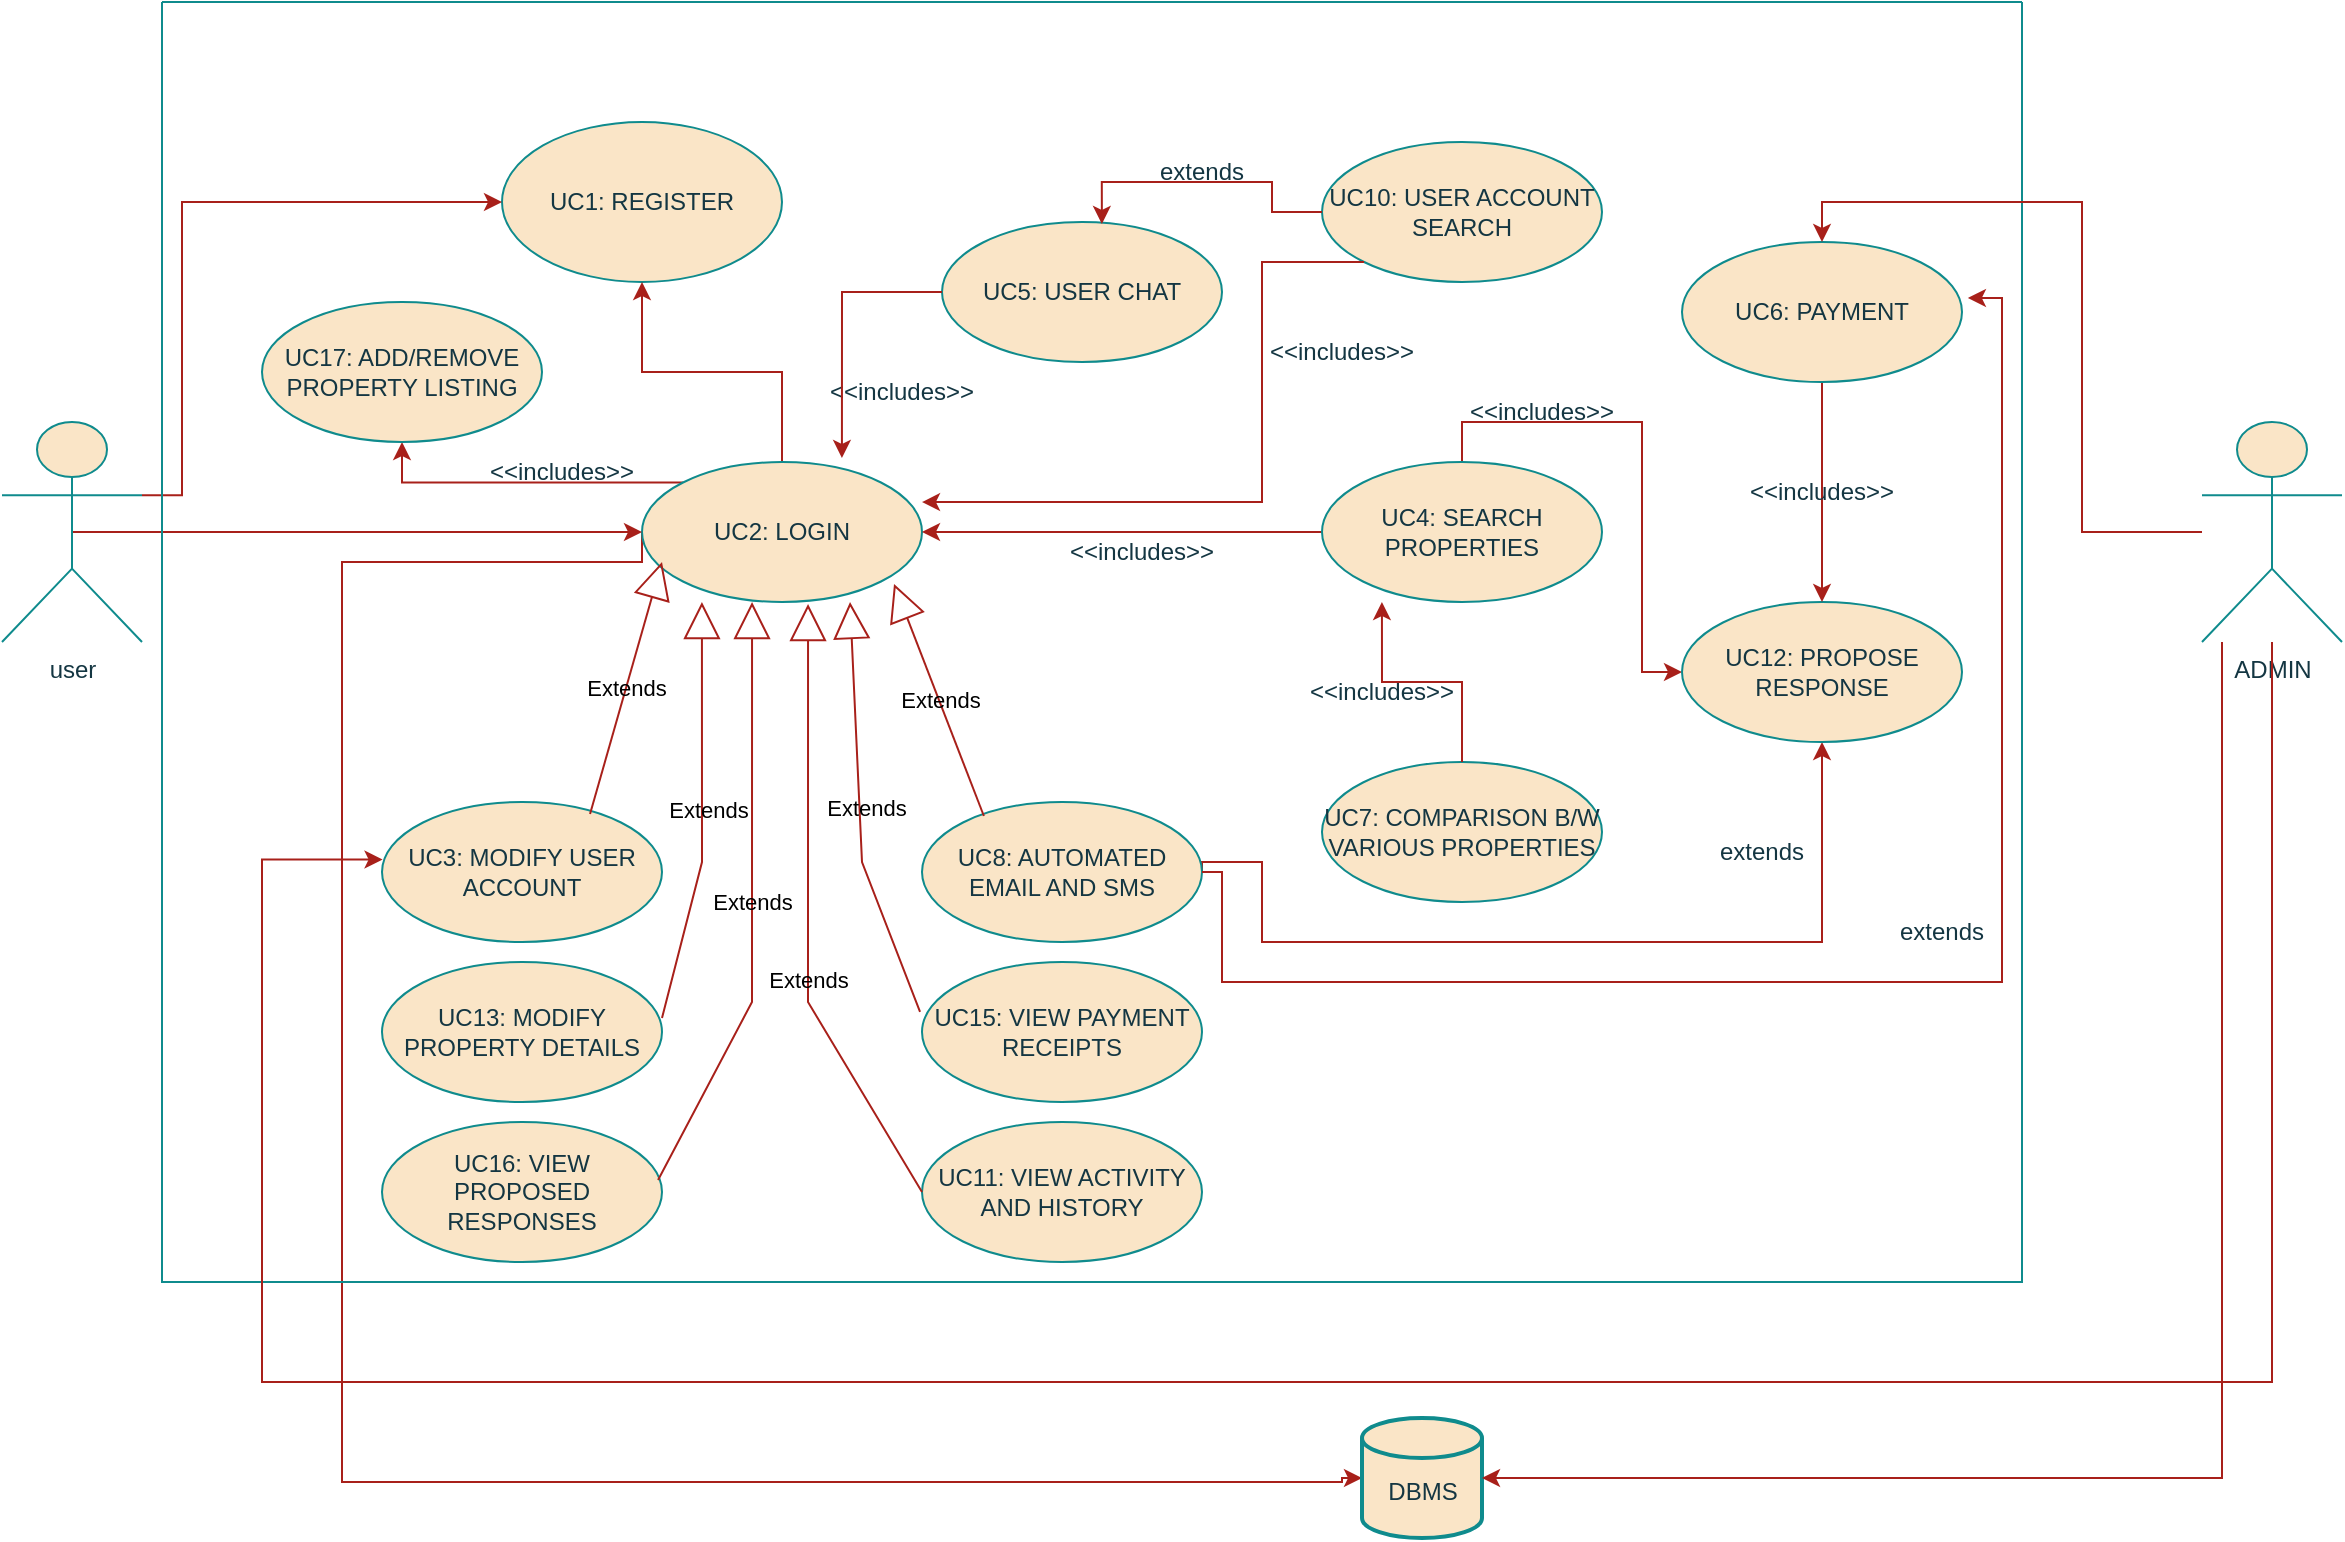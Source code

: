 <mxfile version="23.0.1" type="github">
  <diagram name="Page-1" id="efvS9fA6Rw_fWhfUcUac">
    <mxGraphModel dx="1050" dy="605" grid="1" gridSize="10" guides="1" tooltips="1" connect="1" arrows="1" fold="1" page="1" pageScale="1" pageWidth="1400" pageHeight="850" background="#FFFFFF" math="0" shadow="0">
      <root>
        <mxCell id="0" />
        <mxCell id="1" parent="0" />
        <mxCell id="702DxE4d49M8s_BqWGsq-1" value="UC1: REGISTER" style="ellipse;whiteSpace=wrap;html=1;labelBackgroundColor=none;fillColor=#FAE5C7;strokeColor=#0F8B8D;fontColor=#143642;" parent="1" vertex="1">
          <mxGeometry x="260" y="70" width="140" height="80" as="geometry" />
        </mxCell>
        <mxCell id="702DxE4d49M8s_BqWGsq-31" style="edgeStyle=orthogonalEdgeStyle;rounded=0;orthogonalLoop=1;jettySize=auto;html=1;exitX=0.5;exitY=0;exitDx=0;exitDy=0;entryX=0.5;entryY=1;entryDx=0;entryDy=0;labelBackgroundColor=none;strokeColor=#A8201A;fontColor=default;" parent="1" source="702DxE4d49M8s_BqWGsq-2" target="702DxE4d49M8s_BqWGsq-1" edge="1">
          <mxGeometry relative="1" as="geometry" />
        </mxCell>
        <mxCell id="702DxE4d49M8s_BqWGsq-84" style="edgeStyle=orthogonalEdgeStyle;rounded=0;orthogonalLoop=1;jettySize=auto;html=1;exitX=0;exitY=0;exitDx=0;exitDy=0;labelBackgroundColor=none;strokeColor=#A8201A;fontColor=default;" parent="1" source="702DxE4d49M8s_BqWGsq-2" target="702DxE4d49M8s_BqWGsq-83" edge="1">
          <mxGeometry relative="1" as="geometry" />
        </mxCell>
        <mxCell id="702DxE4d49M8s_BqWGsq-87" style="edgeStyle=orthogonalEdgeStyle;rounded=0;orthogonalLoop=1;jettySize=auto;html=1;exitX=0;exitY=0.5;exitDx=0;exitDy=0;entryX=0;entryY=0.5;entryDx=0;entryDy=0;entryPerimeter=0;labelBackgroundColor=none;strokeColor=#A8201A;fontColor=default;" parent="1" source="702DxE4d49M8s_BqWGsq-2" target="702DxE4d49M8s_BqWGsq-88" edge="1">
          <mxGeometry relative="1" as="geometry">
            <mxPoint x="690" y="720" as="targetPoint" />
            <Array as="points">
              <mxPoint x="330" y="290" />
              <mxPoint x="180" y="290" />
              <mxPoint x="180" y="750" />
              <mxPoint x="680" y="750" />
              <mxPoint x="680" y="748" />
            </Array>
          </mxGeometry>
        </mxCell>
        <mxCell id="702DxE4d49M8s_BqWGsq-2" value="UC2: LOGIN" style="ellipse;whiteSpace=wrap;html=1;labelBackgroundColor=none;fillColor=#FAE5C7;strokeColor=#0F8B8D;fontColor=#143642;" parent="1" vertex="1">
          <mxGeometry x="330" y="240" width="140" height="70" as="geometry" />
        </mxCell>
        <mxCell id="702DxE4d49M8s_BqWGsq-3" value="UC3: MODIFY USER ACCOUNT" style="ellipse;whiteSpace=wrap;html=1;labelBackgroundColor=none;fillColor=#FAE5C7;strokeColor=#0F8B8D;fontColor=#143642;" parent="1" vertex="1">
          <mxGeometry x="200" y="410" width="140" height="70" as="geometry" />
        </mxCell>
        <mxCell id="702DxE4d49M8s_BqWGsq-77" style="edgeStyle=orthogonalEdgeStyle;rounded=0;orthogonalLoop=1;jettySize=auto;html=1;entryX=0.5;entryY=1;entryDx=0;entryDy=0;exitX=1;exitY=0.5;exitDx=0;exitDy=0;labelBackgroundColor=none;strokeColor=#A8201A;fontColor=default;" parent="1" source="702DxE4d49M8s_BqWGsq-4" target="702DxE4d49M8s_BqWGsq-66" edge="1">
          <mxGeometry relative="1" as="geometry">
            <mxPoint x="640" y="440" as="sourcePoint" />
            <Array as="points">
              <mxPoint x="610" y="440" />
              <mxPoint x="640" y="440" />
              <mxPoint x="640" y="480" />
              <mxPoint x="920" y="480" />
            </Array>
          </mxGeometry>
        </mxCell>
        <mxCell id="702DxE4d49M8s_BqWGsq-4" value="UC8:  AUTOMATED EMAIL AND SMS " style="ellipse;whiteSpace=wrap;html=1;labelBackgroundColor=none;fillColor=#FAE5C7;strokeColor=#0F8B8D;fontColor=#143642;" parent="1" vertex="1">
          <mxGeometry x="470" y="410" width="140" height="70" as="geometry" />
        </mxCell>
        <mxCell id="702DxE4d49M8s_BqWGsq-5" value="UC11: VIEW ACTIVITY AND HISTORY" style="ellipse;whiteSpace=wrap;html=1;labelBackgroundColor=none;fillColor=#FAE5C7;strokeColor=#0F8B8D;fontColor=#143642;" parent="1" vertex="1">
          <mxGeometry x="470" y="570" width="140" height="70" as="geometry" />
        </mxCell>
        <mxCell id="702DxE4d49M8s_BqWGsq-6" value="UC13: MODIFY PROPERTY DETAILS" style="ellipse;whiteSpace=wrap;html=1;labelBackgroundColor=none;fillColor=#FAE5C7;strokeColor=#0F8B8D;fontColor=#143642;" parent="1" vertex="1">
          <mxGeometry x="200" y="490" width="140" height="70" as="geometry" />
        </mxCell>
        <mxCell id="702DxE4d49M8s_BqWGsq-7" value="UC15: VIEW PAYMENT RECEIPTS " style="ellipse;whiteSpace=wrap;html=1;labelBackgroundColor=none;fillColor=#FAE5C7;strokeColor=#0F8B8D;fontColor=#143642;" parent="1" vertex="1">
          <mxGeometry x="470" y="490" width="140" height="70" as="geometry" />
        </mxCell>
        <mxCell id="702DxE4d49M8s_BqWGsq-8" value="UC16: VIEW PROPOSED RESPONSES" style="ellipse;whiteSpace=wrap;html=1;labelBackgroundColor=none;fillColor=#FAE5C7;strokeColor=#0F8B8D;fontColor=#143642;" parent="1" vertex="1">
          <mxGeometry x="200" y="570" width="140" height="70" as="geometry" />
        </mxCell>
        <mxCell id="702DxE4d49M8s_BqWGsq-17" style="edgeStyle=orthogonalEdgeStyle;rounded=0;orthogonalLoop=1;jettySize=auto;html=1;exitX=0.5;exitY=0.5;exitDx=0;exitDy=0;exitPerimeter=0;entryX=0;entryY=0.5;entryDx=0;entryDy=0;labelBackgroundColor=none;strokeColor=#A8201A;fontColor=default;" parent="1" source="702DxE4d49M8s_BqWGsq-9" target="702DxE4d49M8s_BqWGsq-2" edge="1">
          <mxGeometry relative="1" as="geometry" />
        </mxCell>
        <mxCell id="702DxE4d49M8s_BqWGsq-61" style="edgeStyle=orthogonalEdgeStyle;rounded=0;orthogonalLoop=1;jettySize=auto;html=1;exitX=1;exitY=0.333;exitDx=0;exitDy=0;exitPerimeter=0;entryX=0;entryY=0.5;entryDx=0;entryDy=0;labelBackgroundColor=none;strokeColor=#A8201A;fontColor=default;" parent="1" source="702DxE4d49M8s_BqWGsq-9" target="702DxE4d49M8s_BqWGsq-1" edge="1">
          <mxGeometry relative="1" as="geometry">
            <Array as="points">
              <mxPoint x="100" y="257" />
              <mxPoint x="100" y="110" />
            </Array>
          </mxGeometry>
        </mxCell>
        <mxCell id="702DxE4d49M8s_BqWGsq-9" value="user" style="shape=umlActor;verticalLabelPosition=bottom;verticalAlign=top;html=1;labelBackgroundColor=none;fillColor=#FAE5C7;strokeColor=#0F8B8D;fontColor=#143642;" parent="1" vertex="1">
          <mxGeometry x="10" y="220" width="70" height="110" as="geometry" />
        </mxCell>
        <mxCell id="702DxE4d49M8s_BqWGsq-25" value="Extends" style="endArrow=block;endSize=16;endFill=0;html=1;rounded=0;entryX=0.243;entryY=0.986;entryDx=0;entryDy=0;entryPerimeter=0;exitX=0.743;exitY=0.086;exitDx=0;exitDy=0;exitPerimeter=0;labelBackgroundColor=none;strokeColor=#A8201A;fontColor=default;" parent="1" source="702DxE4d49M8s_BqWGsq-3" edge="1">
          <mxGeometry width="160" relative="1" as="geometry">
            <mxPoint x="305.98" y="370.98" as="sourcePoint" />
            <mxPoint x="340" y="290" as="targetPoint" />
          </mxGeometry>
        </mxCell>
        <mxCell id="702DxE4d49M8s_BqWGsq-26" value="Extends" style="endArrow=block;endSize=16;endFill=0;html=1;rounded=0;entryX=0.214;entryY=1;entryDx=0;entryDy=0;entryPerimeter=0;exitX=1;exitY=0.4;exitDx=0;exitDy=0;exitPerimeter=0;labelBackgroundColor=none;strokeColor=#A8201A;fontColor=default;" parent="1" source="702DxE4d49M8s_BqWGsq-6" target="702DxE4d49M8s_BqWGsq-2" edge="1">
          <mxGeometry x="0.016" y="-3" width="160" relative="1" as="geometry">
            <mxPoint x="340" y="466" as="sourcePoint" />
            <mxPoint x="390" y="440" as="targetPoint" />
            <Array as="points">
              <mxPoint x="360" y="440" />
            </Array>
            <mxPoint as="offset" />
          </mxGeometry>
        </mxCell>
        <mxCell id="702DxE4d49M8s_BqWGsq-27" value="Extends" style="endArrow=block;endSize=16;endFill=0;html=1;rounded=0;exitX=0.986;exitY=0.414;exitDx=0;exitDy=0;exitPerimeter=0;entryX=0.393;entryY=1;entryDx=0;entryDy=0;entryPerimeter=0;labelBackgroundColor=none;strokeColor=#A8201A;fontColor=default;" parent="1" source="702DxE4d49M8s_BqWGsq-8" target="702DxE4d49M8s_BqWGsq-2" edge="1">
          <mxGeometry x="0.003" width="160" relative="1" as="geometry">
            <mxPoint x="350" y="540" as="sourcePoint" />
            <mxPoint x="390" y="320" as="targetPoint" />
            <Array as="points">
              <mxPoint x="385" y="510" />
            </Array>
            <mxPoint as="offset" />
          </mxGeometry>
        </mxCell>
        <mxCell id="702DxE4d49M8s_BqWGsq-28" value="Extends" style="endArrow=block;endSize=16;endFill=0;html=1;rounded=0;entryX=0.593;entryY=1.014;entryDx=0;entryDy=0;exitX=0;exitY=0.5;exitDx=0;exitDy=0;entryPerimeter=0;labelBackgroundColor=none;strokeColor=#A8201A;fontColor=default;" parent="1" source="702DxE4d49M8s_BqWGsq-5" target="702DxE4d49M8s_BqWGsq-2" edge="1">
          <mxGeometry x="-0.215" width="160" relative="1" as="geometry">
            <mxPoint x="360" y="564" as="sourcePoint" />
            <mxPoint x="413" y="320" as="targetPoint" />
            <Array as="points">
              <mxPoint x="413" y="510" />
            </Array>
            <mxPoint as="offset" />
          </mxGeometry>
        </mxCell>
        <mxCell id="702DxE4d49M8s_BqWGsq-29" value="Extends" style="endArrow=block;endSize=16;endFill=0;html=1;rounded=0;entryX=0.743;entryY=1;entryDx=0;entryDy=0;entryPerimeter=0;exitX=-0.007;exitY=0.357;exitDx=0;exitDy=0;exitPerimeter=0;labelBackgroundColor=none;strokeColor=#A8201A;fontColor=default;" parent="1" source="702DxE4d49M8s_BqWGsq-7" target="702DxE4d49M8s_BqWGsq-2" edge="1">
          <mxGeometry x="0.016" y="-3" width="160" relative="1" as="geometry">
            <mxPoint x="460" y="466" as="sourcePoint" />
            <mxPoint x="440" y="310" as="targetPoint" />
            <Array as="points">
              <mxPoint x="440" y="440" />
            </Array>
            <mxPoint as="offset" />
          </mxGeometry>
        </mxCell>
        <mxCell id="702DxE4d49M8s_BqWGsq-30" value="Extends" style="endArrow=block;endSize=16;endFill=0;html=1;rounded=0;entryX=0.9;entryY=0.871;entryDx=0;entryDy=0;entryPerimeter=0;exitX=0.221;exitY=0.1;exitDx=0;exitDy=0;exitPerimeter=0;labelBackgroundColor=none;strokeColor=#A8201A;fontColor=default;" parent="1" source="702DxE4d49M8s_BqWGsq-4" target="702DxE4d49M8s_BqWGsq-2" edge="1">
          <mxGeometry width="160" relative="1" as="geometry">
            <mxPoint x="500" y="370" as="sourcePoint" />
            <mxPoint x="480" y="290" as="targetPoint" />
            <mxPoint as="offset" />
          </mxGeometry>
        </mxCell>
        <mxCell id="702DxE4d49M8s_BqWGsq-53" style="edgeStyle=orthogonalEdgeStyle;rounded=0;orthogonalLoop=1;jettySize=auto;html=1;entryX=1;entryY=0.5;entryDx=0;entryDy=0;labelBackgroundColor=none;strokeColor=#A8201A;fontColor=default;" parent="1" source="702DxE4d49M8s_BqWGsq-34" target="702DxE4d49M8s_BqWGsq-2" edge="1">
          <mxGeometry relative="1" as="geometry" />
        </mxCell>
        <mxCell id="702DxE4d49M8s_BqWGsq-67" style="edgeStyle=orthogonalEdgeStyle;rounded=0;orthogonalLoop=1;jettySize=auto;html=1;exitX=0.5;exitY=0;exitDx=0;exitDy=0;entryX=0;entryY=0.5;entryDx=0;entryDy=0;labelBackgroundColor=none;strokeColor=#A8201A;fontColor=default;" parent="1" source="702DxE4d49M8s_BqWGsq-34" target="702DxE4d49M8s_BqWGsq-66" edge="1">
          <mxGeometry relative="1" as="geometry" />
        </mxCell>
        <mxCell id="702DxE4d49M8s_BqWGsq-34" value="UC4: SEARCH PROPERTIES" style="ellipse;whiteSpace=wrap;html=1;labelBackgroundColor=none;fillColor=#FAE5C7;strokeColor=#0F8B8D;fontColor=#143642;" parent="1" vertex="1">
          <mxGeometry x="670" y="240" width="140" height="70" as="geometry" />
        </mxCell>
        <mxCell id="702DxE4d49M8s_BqWGsq-35" value="UC7: COMPARISON B/W VARIOUS PROPERTIES" style="ellipse;whiteSpace=wrap;html=1;labelBackgroundColor=none;fillColor=#FAE5C7;strokeColor=#0F8B8D;fontColor=#143642;" parent="1" vertex="1">
          <mxGeometry x="670" y="390" width="140" height="70" as="geometry" />
        </mxCell>
        <mxCell id="702DxE4d49M8s_BqWGsq-36" value="UC10: USER ACCOUNT SEARCH" style="ellipse;whiteSpace=wrap;html=1;labelBackgroundColor=none;fillColor=#FAE5C7;strokeColor=#0F8B8D;fontColor=#143642;" parent="1" vertex="1">
          <mxGeometry x="670" y="80" width="140" height="70" as="geometry" />
        </mxCell>
        <mxCell id="702DxE4d49M8s_BqWGsq-39" value="&amp;lt;&amp;lt;includes&amp;gt;&amp;gt;" style="text;strokeColor=none;align=center;fillColor=none;html=1;verticalAlign=middle;whiteSpace=wrap;rounded=0;labelBackgroundColor=none;fontColor=#143642;" parent="1" vertex="1">
          <mxGeometry x="430" y="190" width="60" height="30" as="geometry" />
        </mxCell>
        <mxCell id="702DxE4d49M8s_BqWGsq-44" value="&amp;lt;&amp;lt;includes&amp;gt;&amp;gt;" style="text;strokeColor=none;align=center;fillColor=none;html=1;verticalAlign=middle;whiteSpace=wrap;rounded=0;labelBackgroundColor=none;fontColor=#143642;" parent="1" vertex="1">
          <mxGeometry x="670" y="340" width="60" height="30" as="geometry" />
        </mxCell>
        <mxCell id="702DxE4d49M8s_BqWGsq-46" value="UC5: USER CHAT" style="ellipse;whiteSpace=wrap;html=1;labelBackgroundColor=none;fillColor=#FAE5C7;strokeColor=#0F8B8D;fontColor=#143642;" parent="1" vertex="1">
          <mxGeometry x="480" y="120" width="140" height="70" as="geometry" />
        </mxCell>
        <mxCell id="702DxE4d49M8s_BqWGsq-49" style="edgeStyle=orthogonalEdgeStyle;rounded=0;orthogonalLoop=1;jettySize=auto;html=1;entryX=0.214;entryY=1;entryDx=0;entryDy=0;entryPerimeter=0;labelBackgroundColor=none;strokeColor=#A8201A;fontColor=default;" parent="1" source="702DxE4d49M8s_BqWGsq-35" target="702DxE4d49M8s_BqWGsq-34" edge="1">
          <mxGeometry relative="1" as="geometry" />
        </mxCell>
        <mxCell id="702DxE4d49M8s_BqWGsq-50" style="edgeStyle=orthogonalEdgeStyle;rounded=0;orthogonalLoop=1;jettySize=auto;html=1;entryX=0.714;entryY=-0.029;entryDx=0;entryDy=0;entryPerimeter=0;labelBackgroundColor=none;strokeColor=#A8201A;fontColor=default;" parent="1" source="702DxE4d49M8s_BqWGsq-46" target="702DxE4d49M8s_BqWGsq-2" edge="1">
          <mxGeometry relative="1" as="geometry" />
        </mxCell>
        <mxCell id="702DxE4d49M8s_BqWGsq-54" value="&amp;lt;&amp;lt;includes&amp;gt;&amp;gt;" style="text;strokeColor=none;align=center;fillColor=none;html=1;verticalAlign=middle;whiteSpace=wrap;rounded=0;labelBackgroundColor=none;fontColor=#143642;" parent="1" vertex="1">
          <mxGeometry x="550" y="270" width="60" height="30" as="geometry" />
        </mxCell>
        <mxCell id="702DxE4d49M8s_BqWGsq-56" style="edgeStyle=orthogonalEdgeStyle;rounded=0;orthogonalLoop=1;jettySize=auto;html=1;entryX=1;entryY=0.286;entryDx=0;entryDy=0;entryPerimeter=0;labelBackgroundColor=none;strokeColor=#A8201A;fontColor=default;" parent="1" source="702DxE4d49M8s_BqWGsq-36" target="702DxE4d49M8s_BqWGsq-2" edge="1">
          <mxGeometry relative="1" as="geometry">
            <Array as="points">
              <mxPoint x="640" y="140" />
              <mxPoint x="640" y="260" />
            </Array>
          </mxGeometry>
        </mxCell>
        <mxCell id="702DxE4d49M8s_BqWGsq-57" value="&amp;lt;&amp;lt;includes&amp;gt;&amp;gt;" style="text;strokeColor=none;align=center;fillColor=none;html=1;verticalAlign=middle;whiteSpace=wrap;rounded=0;labelBackgroundColor=none;fontColor=#143642;" parent="1" vertex="1">
          <mxGeometry x="650" y="170" width="60" height="30" as="geometry" />
        </mxCell>
        <mxCell id="702DxE4d49M8s_BqWGsq-59" value="extends" style="text;strokeColor=none;align=center;fillColor=none;html=1;verticalAlign=middle;whiteSpace=wrap;rounded=0;labelBackgroundColor=none;fontColor=#143642;" parent="1" vertex="1">
          <mxGeometry x="580" y="80" width="60" height="30" as="geometry" />
        </mxCell>
        <mxCell id="702DxE4d49M8s_BqWGsq-62" style="edgeStyle=orthogonalEdgeStyle;rounded=0;orthogonalLoop=1;jettySize=auto;html=1;exitX=0;exitY=0.5;exitDx=0;exitDy=0;entryX=0.571;entryY=0.014;entryDx=0;entryDy=0;entryPerimeter=0;labelBackgroundColor=none;strokeColor=#A8201A;fontColor=default;" parent="1" source="702DxE4d49M8s_BqWGsq-36" target="702DxE4d49M8s_BqWGsq-46" edge="1">
          <mxGeometry relative="1" as="geometry" />
        </mxCell>
        <mxCell id="702DxE4d49M8s_BqWGsq-66" value="UC12: PROPOSE RESPONSE" style="ellipse;whiteSpace=wrap;html=1;labelBackgroundColor=none;fillColor=#FAE5C7;strokeColor=#0F8B8D;fontColor=#143642;" parent="1" vertex="1">
          <mxGeometry x="850" y="310" width="140" height="70" as="geometry" />
        </mxCell>
        <mxCell id="702DxE4d49M8s_BqWGsq-69" value="&amp;lt;&amp;lt;includes&amp;gt;&amp;gt;" style="text;strokeColor=none;align=center;fillColor=none;html=1;verticalAlign=middle;whiteSpace=wrap;rounded=0;labelBackgroundColor=none;fontColor=#143642;" parent="1" vertex="1">
          <mxGeometry x="750" y="200" width="60" height="30" as="geometry" />
        </mxCell>
        <mxCell id="702DxE4d49M8s_BqWGsq-71" style="edgeStyle=orthogonalEdgeStyle;rounded=0;orthogonalLoop=1;jettySize=auto;html=1;exitX=0.5;exitY=1;exitDx=0;exitDy=0;entryX=0.5;entryY=0;entryDx=0;entryDy=0;labelBackgroundColor=none;strokeColor=#A8201A;fontColor=default;" parent="1" source="702DxE4d49M8s_BqWGsq-70" target="702DxE4d49M8s_BqWGsq-66" edge="1">
          <mxGeometry relative="1" as="geometry" />
        </mxCell>
        <mxCell id="702DxE4d49M8s_BqWGsq-70" value="UC6: PAYMENT " style="ellipse;whiteSpace=wrap;html=1;labelBackgroundColor=none;fillColor=#FAE5C7;strokeColor=#0F8B8D;fontColor=#143642;" parent="1" vertex="1">
          <mxGeometry x="850" y="130" width="140" height="70" as="geometry" />
        </mxCell>
        <mxCell id="702DxE4d49M8s_BqWGsq-72" value="&amp;lt;&amp;lt;includes&amp;gt;&amp;gt;" style="text;strokeColor=none;align=center;fillColor=none;html=1;verticalAlign=middle;whiteSpace=wrap;rounded=0;labelBackgroundColor=none;fontColor=#143642;" parent="1" vertex="1">
          <mxGeometry x="890" y="240" width="60" height="30" as="geometry" />
        </mxCell>
        <mxCell id="702DxE4d49M8s_BqWGsq-76" style="edgeStyle=orthogonalEdgeStyle;rounded=0;orthogonalLoop=1;jettySize=auto;html=1;exitX=1;exitY=0.5;exitDx=0;exitDy=0;entryX=1.021;entryY=0.4;entryDx=0;entryDy=0;entryPerimeter=0;labelBackgroundColor=none;strokeColor=#A8201A;fontColor=default;" parent="1" source="702DxE4d49M8s_BqWGsq-4" target="702DxE4d49M8s_BqWGsq-70" edge="1">
          <mxGeometry relative="1" as="geometry">
            <Array as="points">
              <mxPoint x="620" y="445" />
              <mxPoint x="620" y="500" />
              <mxPoint x="1010" y="500" />
              <mxPoint x="1010" y="158" />
            </Array>
          </mxGeometry>
        </mxCell>
        <mxCell id="702DxE4d49M8s_BqWGsq-79" value="extends" style="text;strokeColor=none;align=center;fillColor=none;html=1;verticalAlign=middle;whiteSpace=wrap;rounded=0;labelBackgroundColor=none;fontColor=#143642;" parent="1" vertex="1">
          <mxGeometry x="860" y="420" width="60" height="30" as="geometry" />
        </mxCell>
        <mxCell id="702DxE4d49M8s_BqWGsq-82" value="" style="swimlane;startSize=0;labelBackgroundColor=none;fillColor=#FAE5C7;strokeColor=#0F8B8D;fontColor=#143642;" parent="1" vertex="1">
          <mxGeometry x="90" y="10" width="930" height="640" as="geometry" />
        </mxCell>
        <mxCell id="702DxE4d49M8s_BqWGsq-83" value="UC17: ADD/REMOVE PROPERTY LISTING" style="ellipse;whiteSpace=wrap;html=1;labelBackgroundColor=none;fillColor=#FAE5C7;strokeColor=#0F8B8D;fontColor=#143642;" parent="702DxE4d49M8s_BqWGsq-82" vertex="1">
          <mxGeometry x="50" y="150" width="140" height="70" as="geometry" />
        </mxCell>
        <mxCell id="702DxE4d49M8s_BqWGsq-85" value="&amp;lt;&amp;lt;includes&amp;gt;&amp;gt;" style="text;strokeColor=none;align=center;fillColor=none;html=1;verticalAlign=middle;whiteSpace=wrap;rounded=0;labelBackgroundColor=none;fontColor=#143642;" parent="702DxE4d49M8s_BqWGsq-82" vertex="1">
          <mxGeometry x="170" y="220" width="60" height="30" as="geometry" />
        </mxCell>
        <mxCell id="702DxE4d49M8s_BqWGsq-78" value="extends" style="text;strokeColor=none;align=center;fillColor=none;html=1;verticalAlign=middle;whiteSpace=wrap;rounded=0;labelBackgroundColor=none;fontColor=#143642;" parent="702DxE4d49M8s_BqWGsq-82" vertex="1">
          <mxGeometry x="860" y="450" width="60" height="30" as="geometry" />
        </mxCell>
        <mxCell id="702DxE4d49M8s_BqWGsq-88" value="" style="strokeWidth=2;html=1;shape=mxgraph.flowchart.database;whiteSpace=wrap;labelBackgroundColor=none;fillColor=#FAE5C7;strokeColor=#0F8B8D;fontColor=#143642;" parent="1" vertex="1">
          <mxGeometry x="690" y="718" width="60" height="60" as="geometry" />
        </mxCell>
        <mxCell id="702DxE4d49M8s_BqWGsq-92" style="edgeStyle=orthogonalEdgeStyle;rounded=0;orthogonalLoop=1;jettySize=auto;html=1;entryX=0.5;entryY=0;entryDx=0;entryDy=0;strokeColor=#A8201A;fontColor=#143642;fillColor=#FAE5C7;" parent="1" source="702DxE4d49M8s_BqWGsq-89" target="702DxE4d49M8s_BqWGsq-70" edge="1">
          <mxGeometry relative="1" as="geometry" />
        </mxCell>
        <mxCell id="702DxE4d49M8s_BqWGsq-89" value="ADMIN" style="shape=umlActor;verticalLabelPosition=bottom;verticalAlign=top;html=1;labelBackgroundColor=none;fillColor=#FAE5C7;strokeColor=#0F8B8D;fontColor=#143642;" parent="1" vertex="1">
          <mxGeometry x="1110" y="220" width="70" height="110" as="geometry" />
        </mxCell>
        <mxCell id="702DxE4d49M8s_BqWGsq-97" style="edgeStyle=orthogonalEdgeStyle;rounded=0;orthogonalLoop=1;jettySize=auto;html=1;entryX=1;entryY=0.5;entryDx=0;entryDy=0;entryPerimeter=0;strokeColor=#A8201A;fontColor=#143642;fillColor=#FAE5C7;" parent="1" source="702DxE4d49M8s_BqWGsq-89" target="702DxE4d49M8s_BqWGsq-88" edge="1">
          <mxGeometry relative="1" as="geometry">
            <Array as="points">
              <mxPoint x="1120" y="748" />
            </Array>
          </mxGeometry>
        </mxCell>
        <mxCell id="702DxE4d49M8s_BqWGsq-98" value="DBMS" style="text;html=1;align=center;verticalAlign=middle;resizable=0;points=[];autosize=1;strokeColor=none;fillColor=none;fontColor=#143642;" parent="1" vertex="1">
          <mxGeometry x="690" y="740" width="60" height="30" as="geometry" />
        </mxCell>
        <mxCell id="702DxE4d49M8s_BqWGsq-100" style="edgeStyle=orthogonalEdgeStyle;rounded=0;orthogonalLoop=1;jettySize=auto;html=1;entryX=0.002;entryY=0.411;entryDx=0;entryDy=0;entryPerimeter=0;strokeColor=#A8201A;fontColor=#143642;fillColor=#FAE5C7;" parent="1" source="702DxE4d49M8s_BqWGsq-89" target="702DxE4d49M8s_BqWGsq-3" edge="1">
          <mxGeometry relative="1" as="geometry">
            <Array as="points">
              <mxPoint x="1145" y="700" />
              <mxPoint x="140" y="700" />
              <mxPoint x="140" y="439" />
            </Array>
          </mxGeometry>
        </mxCell>
      </root>
    </mxGraphModel>
  </diagram>
</mxfile>
